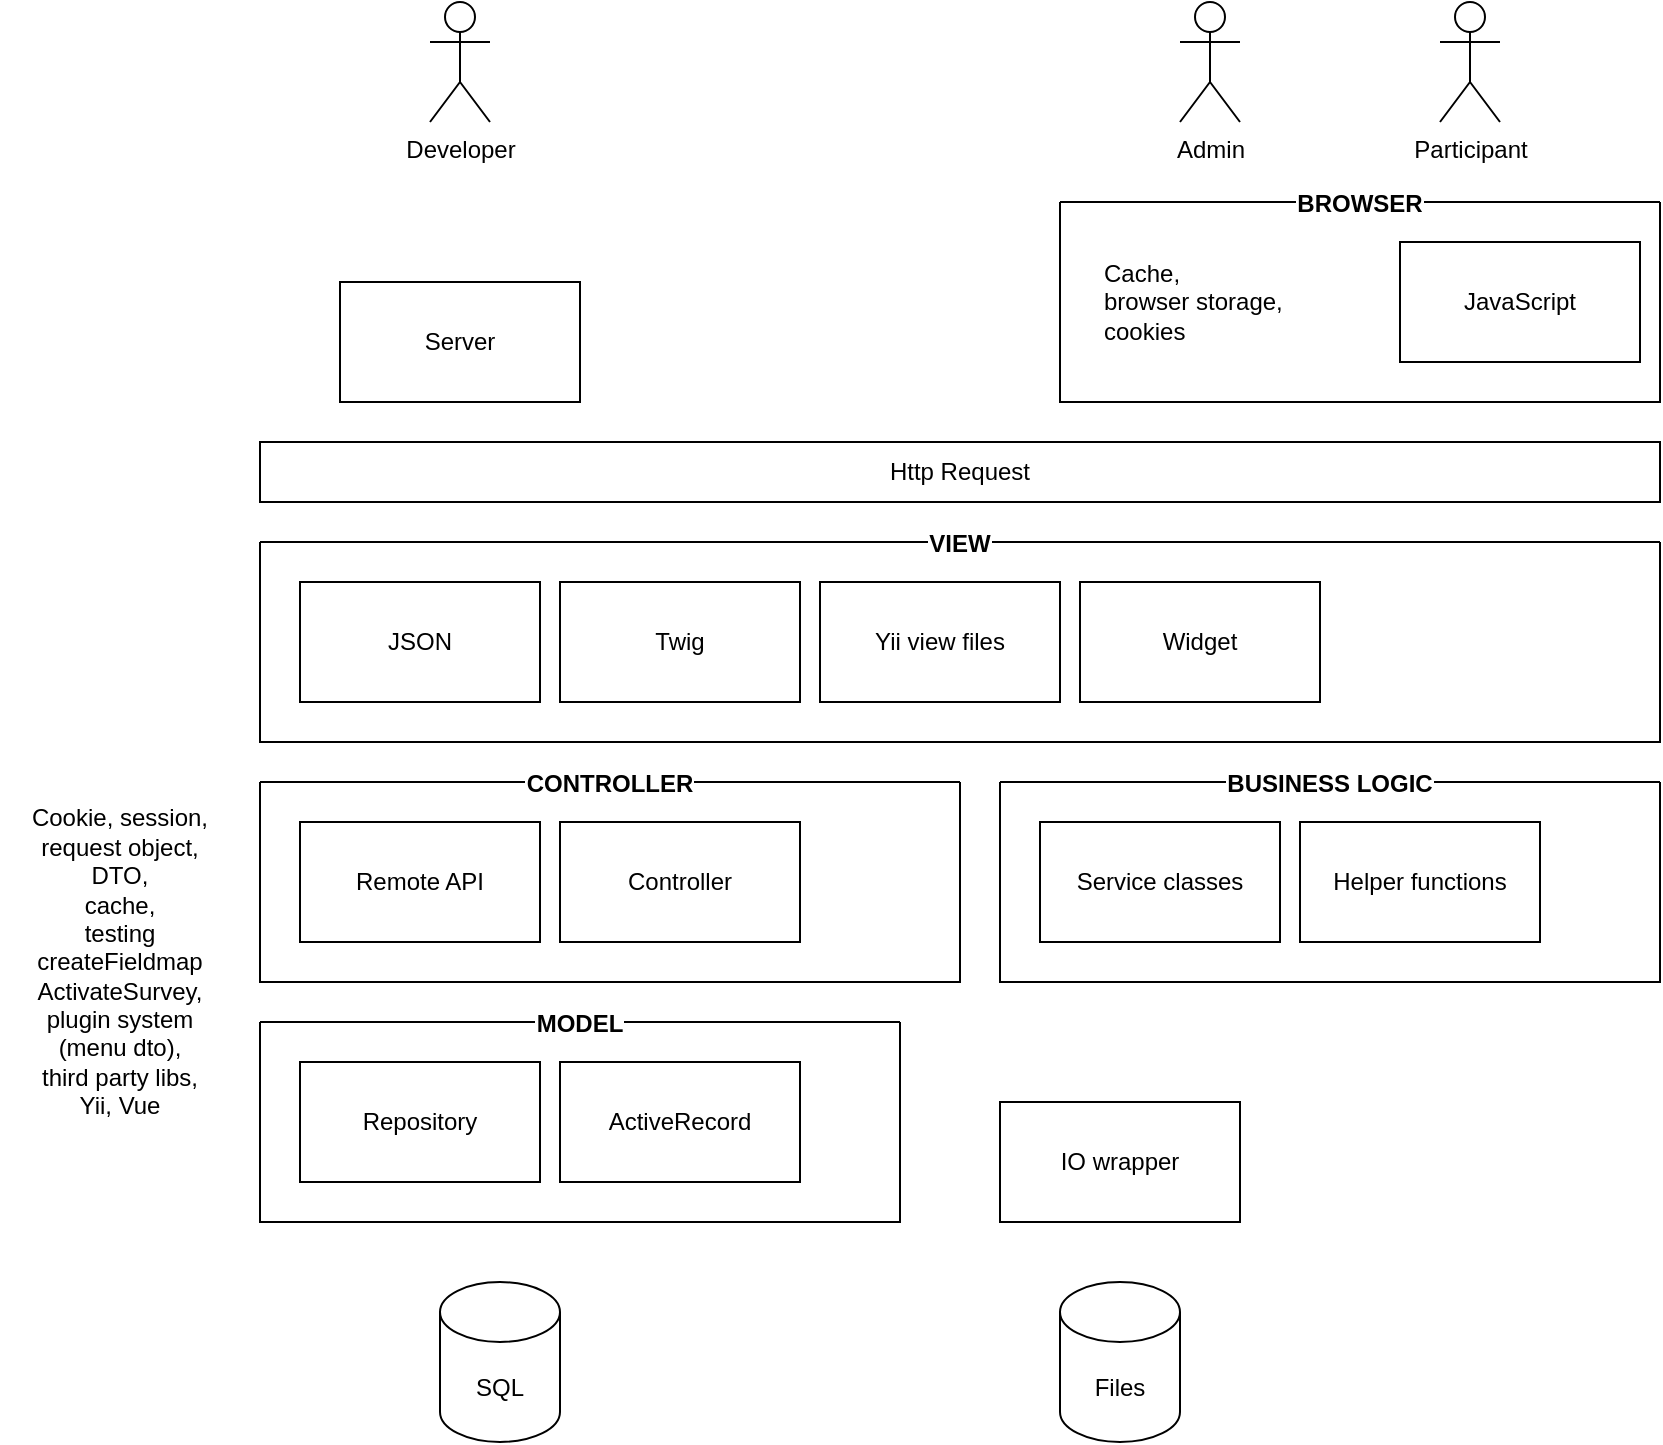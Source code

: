 <mxfile version="14.9.5" type="github">
  <diagram id="CAZZak_FirUkJ6t7yPCO" name="Page-1">
    <mxGraphModel dx="941" dy="1648" grid="1" gridSize="10" guides="1" tooltips="1" connect="1" arrows="1" fold="1" page="1" pageScale="1" pageWidth="850" pageHeight="1100" math="0" shadow="0">
      <root>
        <mxCell id="0" />
        <mxCell id="1" parent="0" />
        <mxCell id="ZQ06bYMubK2WD7voXs-C-1" value="SQL" style="shape=cylinder3;whiteSpace=wrap;html=1;boundedLbl=1;backgroundOutline=1;size=15;" parent="1" vertex="1">
          <mxGeometry x="220" y="320" width="60" height="80" as="geometry" />
        </mxCell>
        <mxCell id="ZQ06bYMubK2WD7voXs-C-6" value="Service classes" style="whiteSpace=wrap;html=1;" parent="1" vertex="1">
          <mxGeometry x="520" y="90" width="120" height="60" as="geometry" />
        </mxCell>
        <mxCell id="ZQ06bYMubK2WD7voXs-C-18" value="BUSINESS LOGIC" style="swimlane;startSize=0;labelBackgroundColor=#ffffff;" parent="1" vertex="1">
          <mxGeometry x="500" y="70" width="330" height="100" as="geometry" />
        </mxCell>
        <mxCell id="ZQ06bYMubK2WD7voXs-C-7" value="Helper functions" style="whiteSpace=wrap;html=1;" parent="ZQ06bYMubK2WD7voXs-C-18" vertex="1">
          <mxGeometry x="150" y="20" width="120" height="60" as="geometry" />
        </mxCell>
        <mxCell id="ZQ06bYMubK2WD7voXs-C-21" value="CONTROLLER" style="swimlane;startSize=0;labelBackgroundColor=#ffffff;" parent="1" vertex="1">
          <mxGeometry x="130" y="70" width="350" height="100" as="geometry" />
        </mxCell>
        <mxCell id="ZQ06bYMubK2WD7voXs-C-3" value="Controller" style="rounded=0;whiteSpace=wrap;html=1;" parent="ZQ06bYMubK2WD7voXs-C-21" vertex="1">
          <mxGeometry x="150" y="20" width="120" height="60" as="geometry" />
        </mxCell>
        <mxCell id="ZQ06bYMubK2WD7voXs-C-20" value="Remote API" style="rounded=0;whiteSpace=wrap;html=1;" parent="ZQ06bYMubK2WD7voXs-C-21" vertex="1">
          <mxGeometry x="20" y="20" width="120" height="60" as="geometry" />
        </mxCell>
        <mxCell id="ZQ06bYMubK2WD7voXs-C-22" value="&lt;div&gt;Cookie, session, request object,&lt;/div&gt;&lt;div&gt;DTO,&lt;/div&gt;&lt;div&gt;cache,&lt;/div&gt;&lt;div&gt;testing&lt;br&gt;&lt;/div&gt;&lt;div&gt;createFieldmap&lt;/div&gt;&lt;div&gt;ActivateSurvey,&lt;/div&gt;&lt;div&gt;plugin system&lt;/div&gt;&lt;div&gt;(menu dto),&lt;/div&gt;&lt;div&gt;third party libs,&lt;/div&gt;&lt;div&gt;Yii, Vue&lt;br&gt;&lt;/div&gt;" style="text;html=1;strokeColor=none;fillColor=none;align=center;verticalAlign=middle;whiteSpace=wrap;rounded=0;" parent="1" vertex="1">
          <mxGeometry y="150" width="120" height="20" as="geometry" />
        </mxCell>
        <mxCell id="ZQ06bYMubK2WD7voXs-C-27" value="VIEW" style="swimlane;startSize=0;swimlaneFillColor=none;swimlaneLine=1;rounded=0;shadow=0;sketch=0;labelBackgroundColor=#ffffff;" parent="1" vertex="1">
          <mxGeometry x="130" y="-50" width="700" height="100" as="geometry" />
        </mxCell>
        <mxCell id="ZQ06bYMubK2WD7voXs-C-28" value="JSON" style="rounded=0;whiteSpace=wrap;html=1;" parent="ZQ06bYMubK2WD7voXs-C-27" vertex="1">
          <mxGeometry x="20" y="20" width="120" height="60" as="geometry" />
        </mxCell>
        <mxCell id="ZQ06bYMubK2WD7voXs-C-48" value="Widget" style="rounded=0;whiteSpace=wrap;html=1;" parent="ZQ06bYMubK2WD7voXs-C-27" vertex="1">
          <mxGeometry x="410" y="20" width="120" height="60" as="geometry" />
        </mxCell>
        <mxCell id="ZQ06bYMubK2WD7voXs-C-25" value="Twig" style="rounded=0;whiteSpace=wrap;html=1;" parent="ZQ06bYMubK2WD7voXs-C-27" vertex="1">
          <mxGeometry x="150" y="20" width="120" height="60" as="geometry" />
        </mxCell>
        <mxCell id="ZQ06bYMubK2WD7voXs-C-4" value="Yii view files" style="rounded=0;whiteSpace=wrap;html=1;" parent="ZQ06bYMubK2WD7voXs-C-27" vertex="1">
          <mxGeometry x="280" y="20" width="120" height="60" as="geometry" />
        </mxCell>
        <mxCell id="ZQ06bYMubK2WD7voXs-C-30" value="Server" style="rounded=0;whiteSpace=wrap;html=1;" parent="1" vertex="1">
          <mxGeometry x="170" y="-180" width="120" height="60" as="geometry" />
        </mxCell>
        <mxCell id="ZQ06bYMubK2WD7voXs-C-31" value="Admin" style="shape=umlActor;verticalLabelPosition=bottom;verticalAlign=top;html=1;outlineConnect=0;" parent="1" vertex="1">
          <mxGeometry x="590" y="-320" width="30" height="60" as="geometry" />
        </mxCell>
        <mxCell id="ZQ06bYMubK2WD7voXs-C-32" value="Participant" style="shape=umlActor;verticalLabelPosition=bottom;verticalAlign=top;html=1;outlineConnect=0;" parent="1" vertex="1">
          <mxGeometry x="720" y="-320" width="30" height="60" as="geometry" />
        </mxCell>
        <mxCell id="ZQ06bYMubK2WD7voXs-C-33" value="Developer" style="shape=umlActor;verticalLabelPosition=bottom;verticalAlign=top;html=1;outlineConnect=0;" parent="1" vertex="1">
          <mxGeometry x="215" y="-320" width="30" height="60" as="geometry" />
        </mxCell>
        <mxCell id="ZQ06bYMubK2WD7voXs-C-36" value="Http Request" style="rounded=0;whiteSpace=wrap;html=1;" parent="1" vertex="1">
          <mxGeometry x="130" y="-100" width="700" height="30" as="geometry" />
        </mxCell>
        <mxCell id="ZQ06bYMubK2WD7voXs-C-38" value="MODEL" style="swimlane;startSize=0;labelBackgroundColor=#ffffff;labelBorderColor=none;" parent="1" vertex="1">
          <mxGeometry x="130" y="190" width="320" height="100" as="geometry" />
        </mxCell>
        <mxCell id="ZQ06bYMubK2WD7voXs-C-40" value="ActiveRecord" style="rounded=0;whiteSpace=wrap;html=1;" parent="ZQ06bYMubK2WD7voXs-C-38" vertex="1">
          <mxGeometry x="150" y="20" width="120" height="60" as="geometry" />
        </mxCell>
        <mxCell id="ZQ06bYMubK2WD7voXs-C-41" value="Repository" style="rounded=0;whiteSpace=wrap;html=1;" parent="ZQ06bYMubK2WD7voXs-C-38" vertex="1">
          <mxGeometry x="20" y="20" width="120" height="60" as="geometry" />
        </mxCell>
        <mxCell id="ZQ06bYMubK2WD7voXs-C-44" value="BROWSER" style="swimlane;startSize=0;labelBackgroundColor=#ffffff;" parent="1" vertex="1">
          <mxGeometry x="530" y="-220" width="300" height="100" as="geometry" />
        </mxCell>
        <mxCell id="ZQ06bYMubK2WD7voXs-C-5" value="JavaScript" style="whiteSpace=wrap;html=1;" parent="ZQ06bYMubK2WD7voXs-C-44" vertex="1">
          <mxGeometry x="170" y="20" width="120" height="60" as="geometry" />
        </mxCell>
        <mxCell id="ZQ06bYMubK2WD7voXs-C-49" value="&lt;div align=&quot;left&quot;&gt;Cache,&lt;br&gt;&lt;/div&gt;&lt;div align=&quot;left&quot;&gt;browser storage,&lt;/div&gt;&lt;div align=&quot;left&quot;&gt;cookies&lt;/div&gt;" style="text;html=1;strokeColor=none;fillColor=none;align=left;verticalAlign=middle;whiteSpace=wrap;rounded=0;" parent="ZQ06bYMubK2WD7voXs-C-44" vertex="1">
          <mxGeometry x="20" y="40" width="130" height="20" as="geometry" />
        </mxCell>
        <mxCell id="ZQ06bYMubK2WD7voXs-C-46" value="Files" style="shape=cylinder3;whiteSpace=wrap;html=1;boundedLbl=1;backgroundOutline=1;size=15;" parent="1" vertex="1">
          <mxGeometry x="530" y="320" width="60" height="80" as="geometry" />
        </mxCell>
        <mxCell id="Rg0PUGwHE4vJt5AJLw-h-1" value="IO wrapper" style="rounded=0;whiteSpace=wrap;html=1;" vertex="1" parent="1">
          <mxGeometry x="500" y="230" width="120" height="60" as="geometry" />
        </mxCell>
      </root>
    </mxGraphModel>
  </diagram>
</mxfile>
